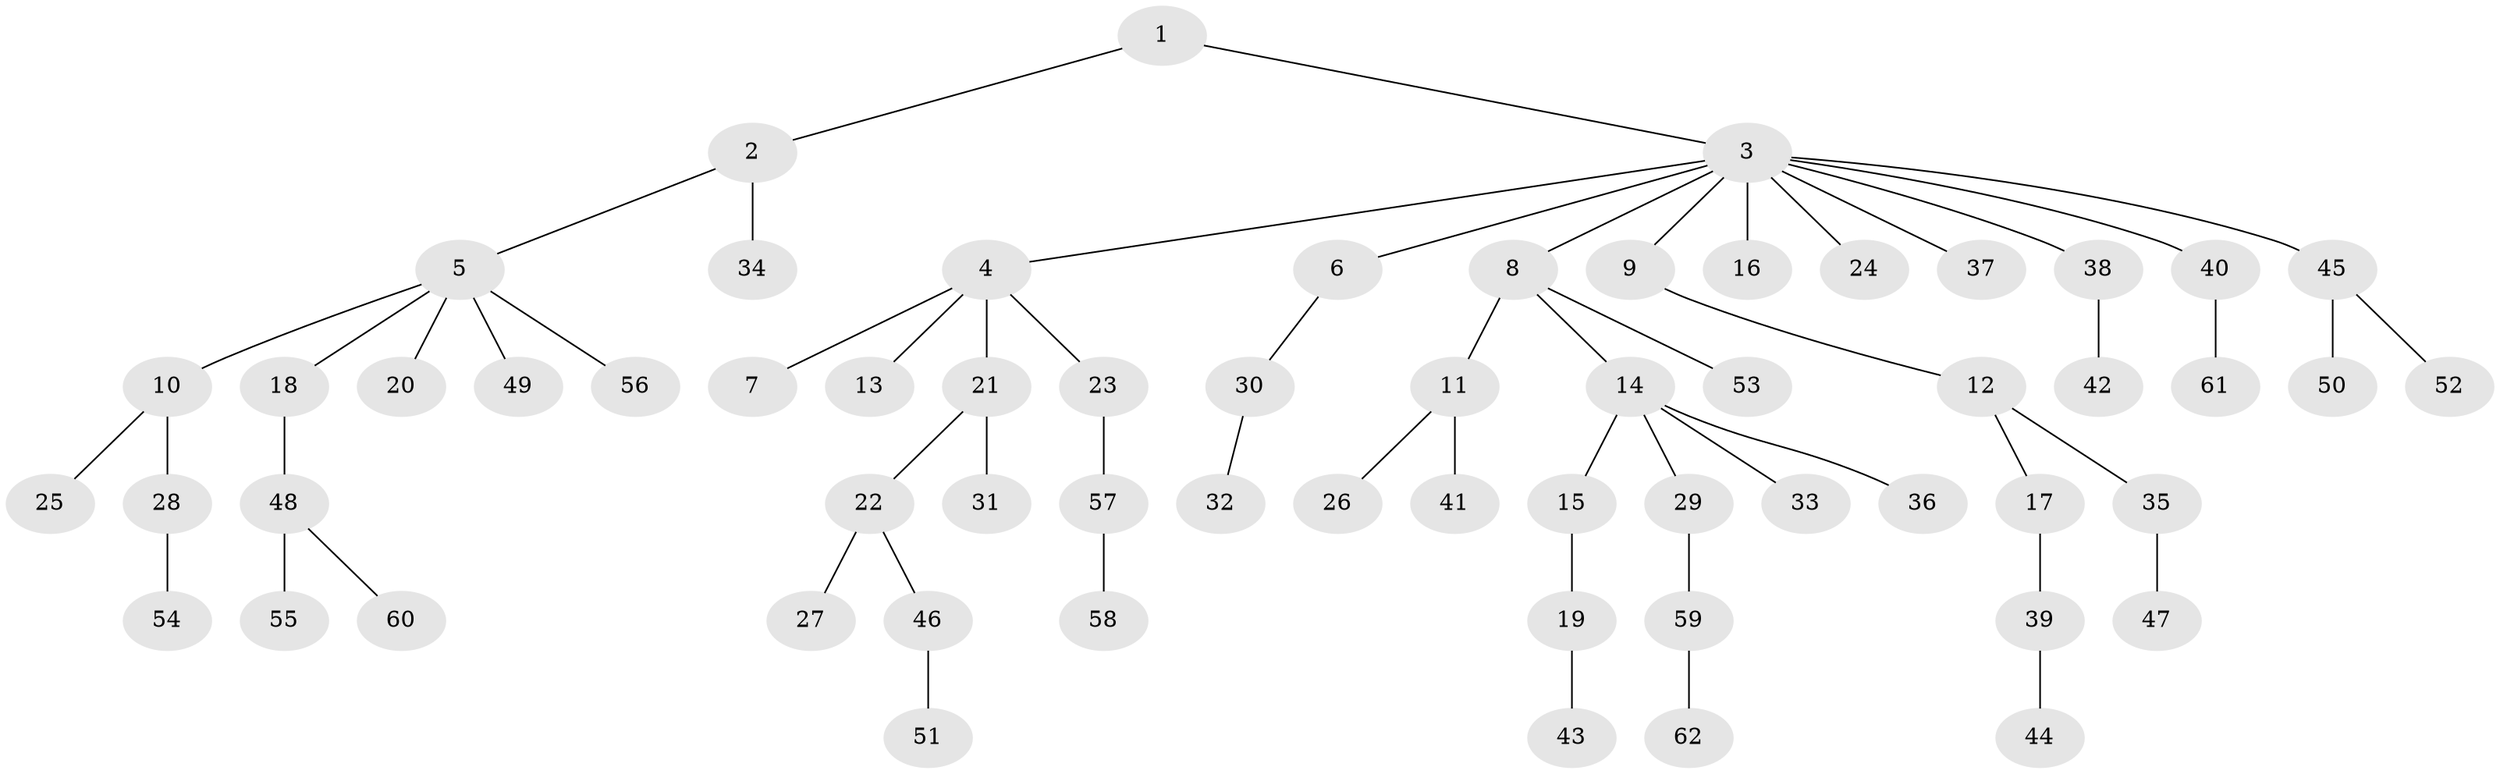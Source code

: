// Generated by graph-tools (version 1.1) at 2025/15/03/09/25 04:15:25]
// undirected, 62 vertices, 61 edges
graph export_dot {
graph [start="1"]
  node [color=gray90,style=filled];
  1;
  2;
  3;
  4;
  5;
  6;
  7;
  8;
  9;
  10;
  11;
  12;
  13;
  14;
  15;
  16;
  17;
  18;
  19;
  20;
  21;
  22;
  23;
  24;
  25;
  26;
  27;
  28;
  29;
  30;
  31;
  32;
  33;
  34;
  35;
  36;
  37;
  38;
  39;
  40;
  41;
  42;
  43;
  44;
  45;
  46;
  47;
  48;
  49;
  50;
  51;
  52;
  53;
  54;
  55;
  56;
  57;
  58;
  59;
  60;
  61;
  62;
  1 -- 2;
  1 -- 3;
  2 -- 5;
  2 -- 34;
  3 -- 4;
  3 -- 6;
  3 -- 8;
  3 -- 9;
  3 -- 16;
  3 -- 24;
  3 -- 37;
  3 -- 38;
  3 -- 40;
  3 -- 45;
  4 -- 7;
  4 -- 13;
  4 -- 21;
  4 -- 23;
  5 -- 10;
  5 -- 18;
  5 -- 20;
  5 -- 49;
  5 -- 56;
  6 -- 30;
  8 -- 11;
  8 -- 14;
  8 -- 53;
  9 -- 12;
  10 -- 25;
  10 -- 28;
  11 -- 26;
  11 -- 41;
  12 -- 17;
  12 -- 35;
  14 -- 15;
  14 -- 29;
  14 -- 33;
  14 -- 36;
  15 -- 19;
  17 -- 39;
  18 -- 48;
  19 -- 43;
  21 -- 22;
  21 -- 31;
  22 -- 27;
  22 -- 46;
  23 -- 57;
  28 -- 54;
  29 -- 59;
  30 -- 32;
  35 -- 47;
  38 -- 42;
  39 -- 44;
  40 -- 61;
  45 -- 50;
  45 -- 52;
  46 -- 51;
  48 -- 55;
  48 -- 60;
  57 -- 58;
  59 -- 62;
}
